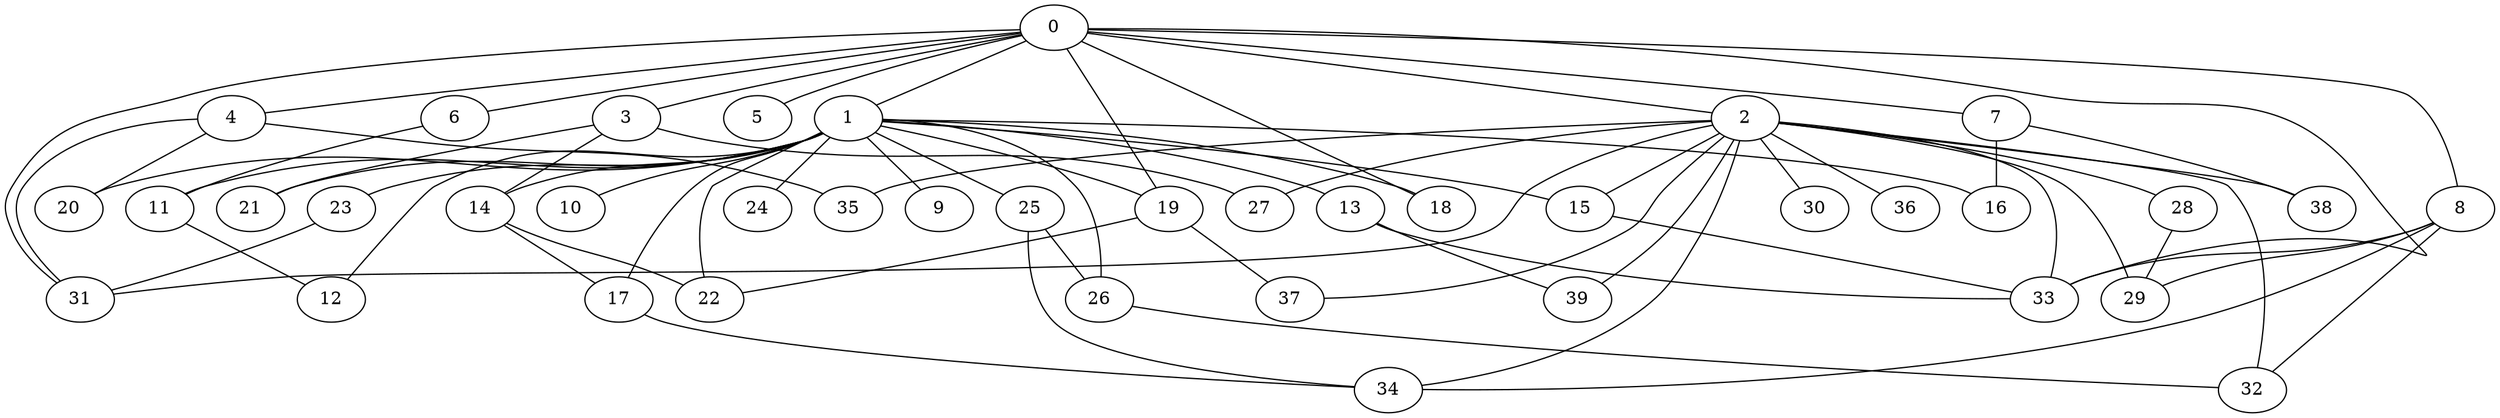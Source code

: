 
graph graphname {
    0 -- 1
0 -- 2
0 -- 3
0 -- 4
0 -- 5
0 -- 6
0 -- 7
0 -- 8
0 -- 33
0 -- 18
0 -- 19
0 -- 31
1 -- 9
1 -- 10
1 -- 11
1 -- 12
1 -- 13
1 -- 14
1 -- 15
1 -- 16
1 -- 17
1 -- 18
1 -- 19
1 -- 20
1 -- 21
1 -- 22
1 -- 23
1 -- 24
1 -- 25
1 -- 26
2 -- 32
2 -- 34
2 -- 35
2 -- 36
2 -- 37
2 -- 38
2 -- 33
2 -- 39
2 -- 27
2 -- 28
2 -- 29
2 -- 30
2 -- 31
2 -- 15
3 -- 14
3 -- 27
3 -- 21
4 -- 31
4 -- 20
4 -- 35
6 -- 11
7 -- 38
7 -- 16
8 -- 32
8 -- 29
8 -- 33
8 -- 34
11 -- 12
13 -- 33
13 -- 39
14 -- 17
14 -- 22
15 -- 33
17 -- 34
19 -- 37
19 -- 22
23 -- 31
25 -- 26
25 -- 34
26 -- 32
28 -- 29

}
